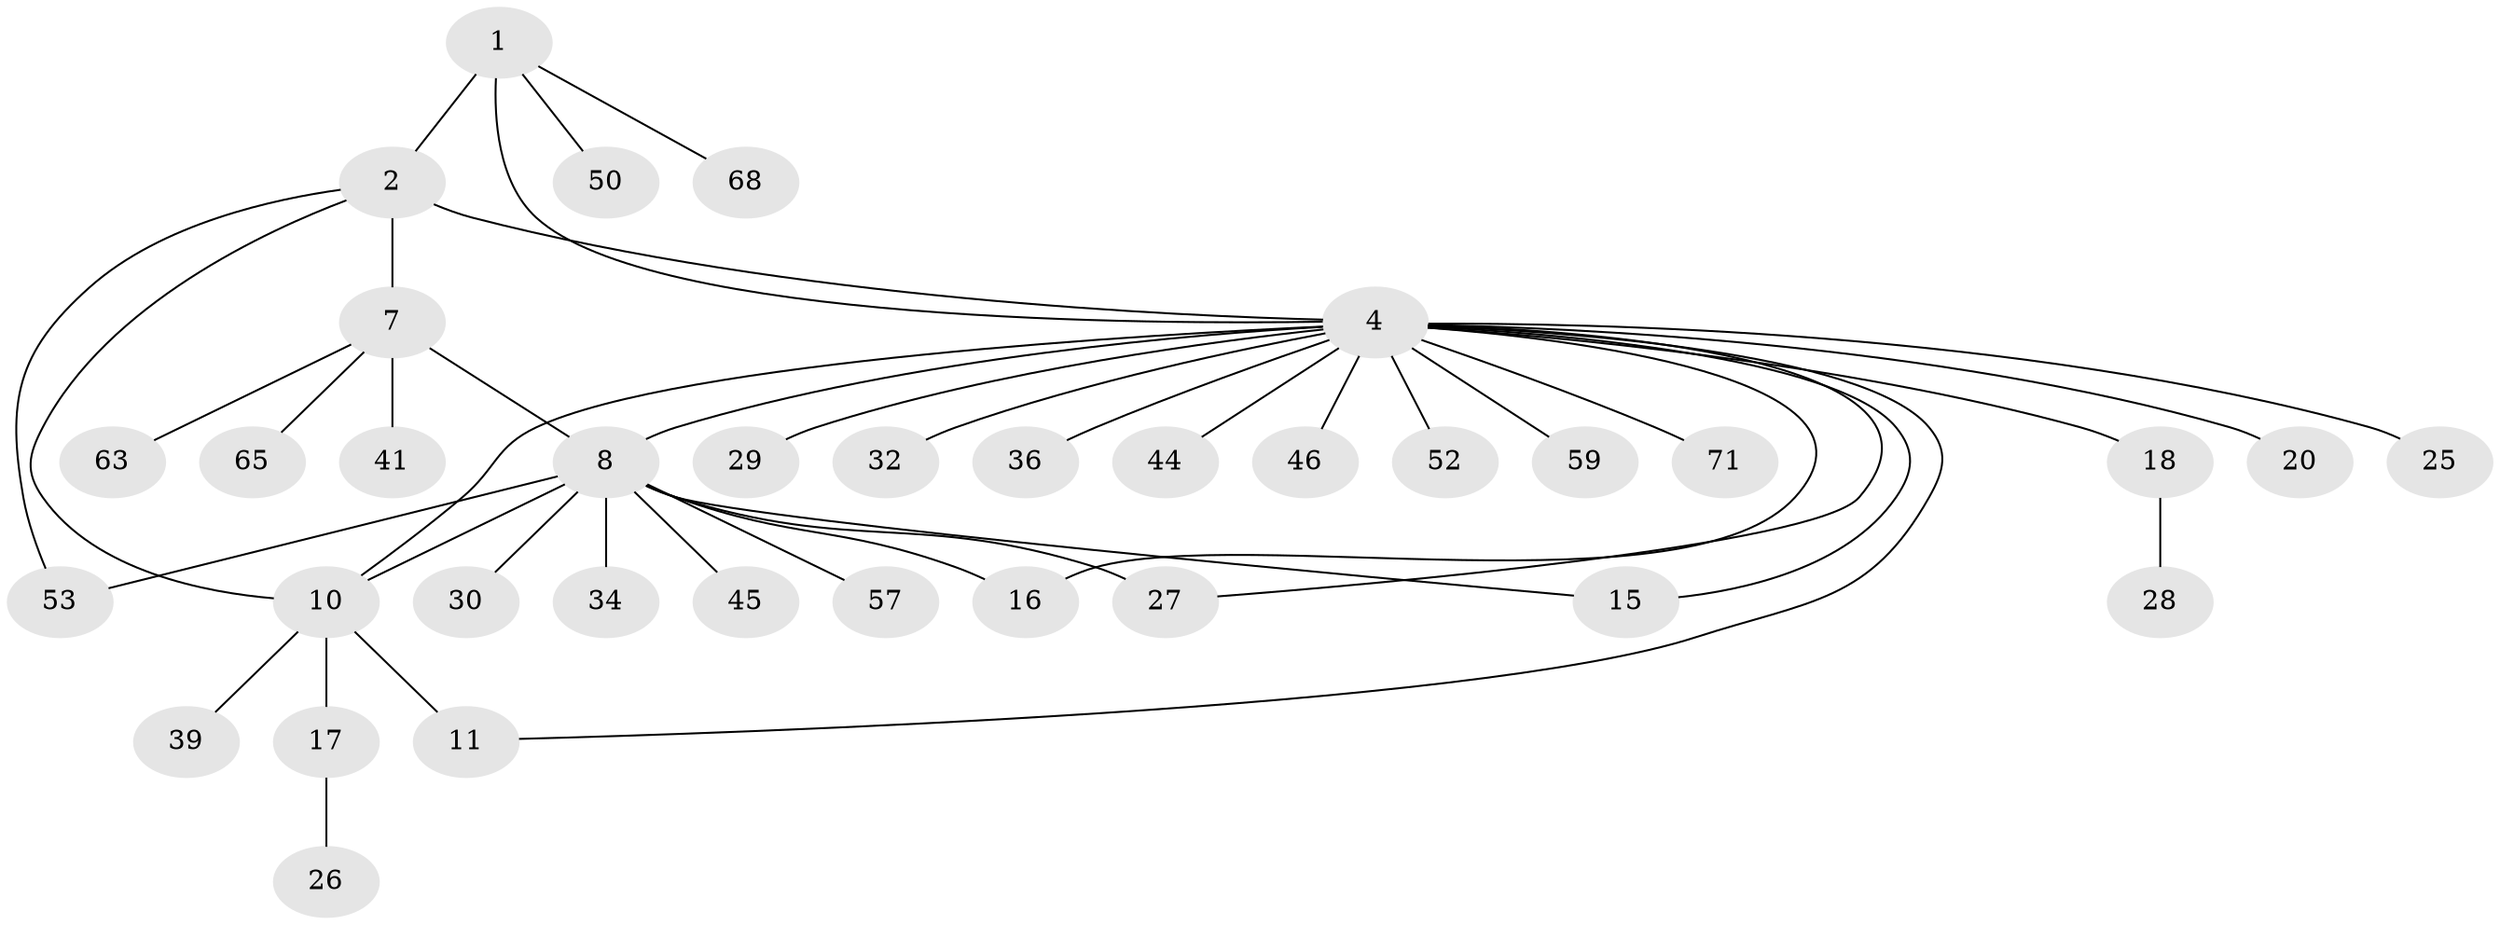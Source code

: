 // original degree distribution, {7: 0.04225352112676056, 9: 0.028169014084507043, 4: 0.028169014084507043, 6: 0.028169014084507043, 5: 0.056338028169014086, 10: 0.014084507042253521, 3: 0.07042253521126761, 2: 0.19718309859154928, 1: 0.5352112676056338}
// Generated by graph-tools (version 1.1) at 2025/16/03/09/25 04:16:05]
// undirected, 35 vertices, 43 edges
graph export_dot {
graph [start="1"]
  node [color=gray90,style=filled];
  1 [super="+40+3+49+66+64"];
  2 [super="+19+62+58"];
  4 [super="+5"];
  7 [super="+35+24+23+9"];
  8 [super="+14"];
  10 [super="+12+48"];
  11;
  15 [super="+38"];
  16;
  17 [super="+70"];
  18 [super="+22"];
  20 [super="+21"];
  25;
  26 [super="+33+51+60"];
  27 [super="+31"];
  28 [super="+42"];
  29;
  30;
  32 [super="+67"];
  34;
  36;
  39;
  41;
  44;
  45;
  46;
  50;
  52;
  53;
  57;
  59;
  63;
  65;
  68;
  71;
  1 -- 2 [weight=2];
  1 -- 4;
  1 -- 50;
  1 -- 68;
  2 -- 10;
  2 -- 53;
  2 -- 7;
  2 -- 4;
  4 -- 18;
  4 -- 32;
  4 -- 52;
  4 -- 27;
  4 -- 71;
  4 -- 8 [weight=2];
  4 -- 10;
  4 -- 11;
  4 -- 15;
  4 -- 16;
  4 -- 20;
  4 -- 25;
  4 -- 29;
  4 -- 36;
  4 -- 44;
  4 -- 46;
  4 -- 59;
  7 -- 8 [weight=2];
  7 -- 65;
  7 -- 41;
  7 -- 63;
  8 -- 53;
  8 -- 27 [weight=2];
  8 -- 34;
  8 -- 45;
  8 -- 15;
  8 -- 16;
  8 -- 57;
  8 -- 30;
  8 -- 10;
  10 -- 11 [weight=2];
  10 -- 17;
  10 -- 39;
  17 -- 26;
  18 -- 28;
}

